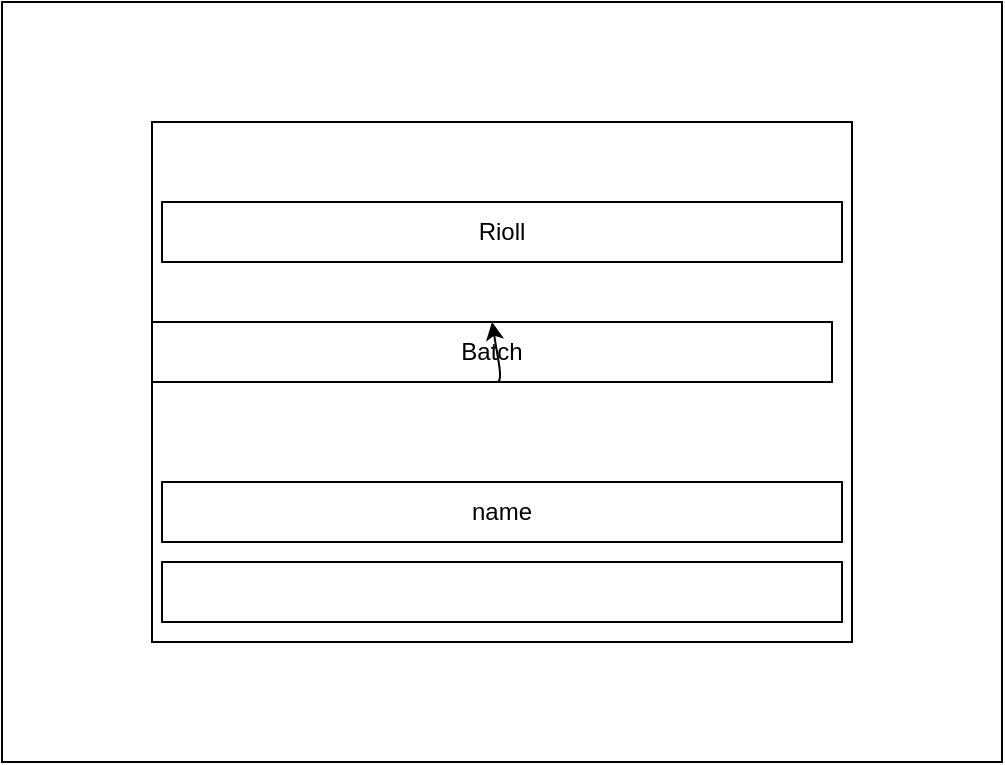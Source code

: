 <mxfile>
    <diagram id="B0zRyzTyWUWdBMWGU0Qe" name="Page-1">
        <mxGraphModel dx="720" dy="515" grid="1" gridSize="10" guides="1" tooltips="1" connect="1" arrows="1" fold="1" page="1" pageScale="1" pageWidth="850" pageHeight="1100" math="0" shadow="0">
            <root>
                <mxCell id="0"/>
                <mxCell id="1" parent="0"/>
                <mxCell id="2" value="" style="rounded=0;whiteSpace=wrap;html=1;" vertex="1" parent="1">
                    <mxGeometry x="100" y="70" width="500" height="380" as="geometry"/>
                </mxCell>
                <mxCell id="3" value="" style="rounded=0;whiteSpace=wrap;html=1;" vertex="1" parent="1">
                    <mxGeometry x="175" y="130" width="350" height="260" as="geometry"/>
                </mxCell>
                <mxCell id="4" value="Rioll" style="rounded=0;whiteSpace=wrap;html=1;" vertex="1" parent="1">
                    <mxGeometry x="180" y="170" width="340" height="30" as="geometry"/>
                </mxCell>
                <mxCell id="5" value="Batch" style="rounded=0;whiteSpace=wrap;html=1;" vertex="1" parent="1">
                    <mxGeometry x="175" y="230" width="340" height="30" as="geometry"/>
                </mxCell>
                <mxCell id="6" value="name" style="rounded=0;whiteSpace=wrap;html=1;" vertex="1" parent="1">
                    <mxGeometry x="180" y="310" width="340" height="30" as="geometry"/>
                </mxCell>
                <mxCell id="7" value="" style="rounded=0;whiteSpace=wrap;html=1;" vertex="1" parent="1">
                    <mxGeometry x="180" y="350" width="340" height="30" as="geometry"/>
                </mxCell>
                <mxCell id="8" style="edgeStyle=none;html=1;exitX=0.5;exitY=1;exitDx=0;exitDy=0;entryX=0.5;entryY=0;entryDx=0;entryDy=0;" edge="1" parent="1" source="5" target="5">
                    <mxGeometry relative="1" as="geometry">
                        <Array as="points">
                            <mxPoint x="350" y="260"/>
                        </Array>
                    </mxGeometry>
                </mxCell>
            </root>
        </mxGraphModel>
    </diagram>
</mxfile>